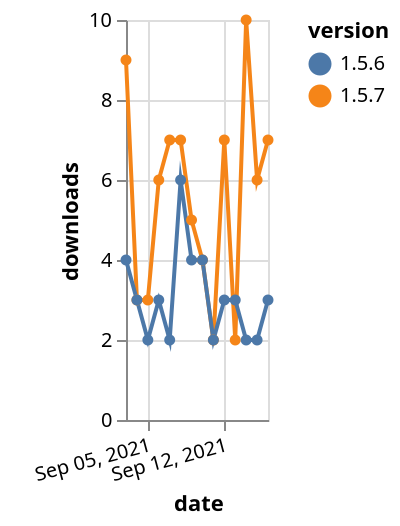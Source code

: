 {"$schema": "https://vega.github.io/schema/vega-lite/v5.json", "description": "A simple bar chart with embedded data.", "data": {"values": [{"date": "2021-09-03", "total": 4904, "delta": 9, "version": "1.5.7"}, {"date": "2021-09-04", "total": 4907, "delta": 3, "version": "1.5.7"}, {"date": "2021-09-05", "total": 4910, "delta": 3, "version": "1.5.7"}, {"date": "2021-09-06", "total": 4916, "delta": 6, "version": "1.5.7"}, {"date": "2021-09-07", "total": 4923, "delta": 7, "version": "1.5.7"}, {"date": "2021-09-08", "total": 4930, "delta": 7, "version": "1.5.7"}, {"date": "2021-09-09", "total": 4935, "delta": 5, "version": "1.5.7"}, {"date": "2021-09-10", "total": 4939, "delta": 4, "version": "1.5.7"}, {"date": "2021-09-11", "total": 4941, "delta": 2, "version": "1.5.7"}, {"date": "2021-09-12", "total": 4948, "delta": 7, "version": "1.5.7"}, {"date": "2021-09-13", "total": 4950, "delta": 2, "version": "1.5.7"}, {"date": "2021-09-14", "total": 4960, "delta": 10, "version": "1.5.7"}, {"date": "2021-09-15", "total": 4966, "delta": 6, "version": "1.5.7"}, {"date": "2021-09-16", "total": 4973, "delta": 7, "version": "1.5.7"}, {"date": "2021-09-03", "total": 5583, "delta": 4, "version": "1.5.6"}, {"date": "2021-09-04", "total": 5586, "delta": 3, "version": "1.5.6"}, {"date": "2021-09-05", "total": 5588, "delta": 2, "version": "1.5.6"}, {"date": "2021-09-06", "total": 5591, "delta": 3, "version": "1.5.6"}, {"date": "2021-09-07", "total": 5593, "delta": 2, "version": "1.5.6"}, {"date": "2021-09-08", "total": 5599, "delta": 6, "version": "1.5.6"}, {"date": "2021-09-09", "total": 5603, "delta": 4, "version": "1.5.6"}, {"date": "2021-09-10", "total": 5607, "delta": 4, "version": "1.5.6"}, {"date": "2021-09-11", "total": 5609, "delta": 2, "version": "1.5.6"}, {"date": "2021-09-12", "total": 5612, "delta": 3, "version": "1.5.6"}, {"date": "2021-09-13", "total": 5615, "delta": 3, "version": "1.5.6"}, {"date": "2021-09-14", "total": 5617, "delta": 2, "version": "1.5.6"}, {"date": "2021-09-15", "total": 5619, "delta": 2, "version": "1.5.6"}, {"date": "2021-09-16", "total": 5622, "delta": 3, "version": "1.5.6"}]}, "width": "container", "mark": {"type": "line", "point": {"filled": true}}, "encoding": {"x": {"field": "date", "type": "temporal", "timeUnit": "yearmonthdate", "title": "date", "axis": {"labelAngle": -15}}, "y": {"field": "delta", "type": "quantitative", "title": "downloads"}, "color": {"field": "version", "type": "nominal"}, "tooltip": {"field": "delta"}}}